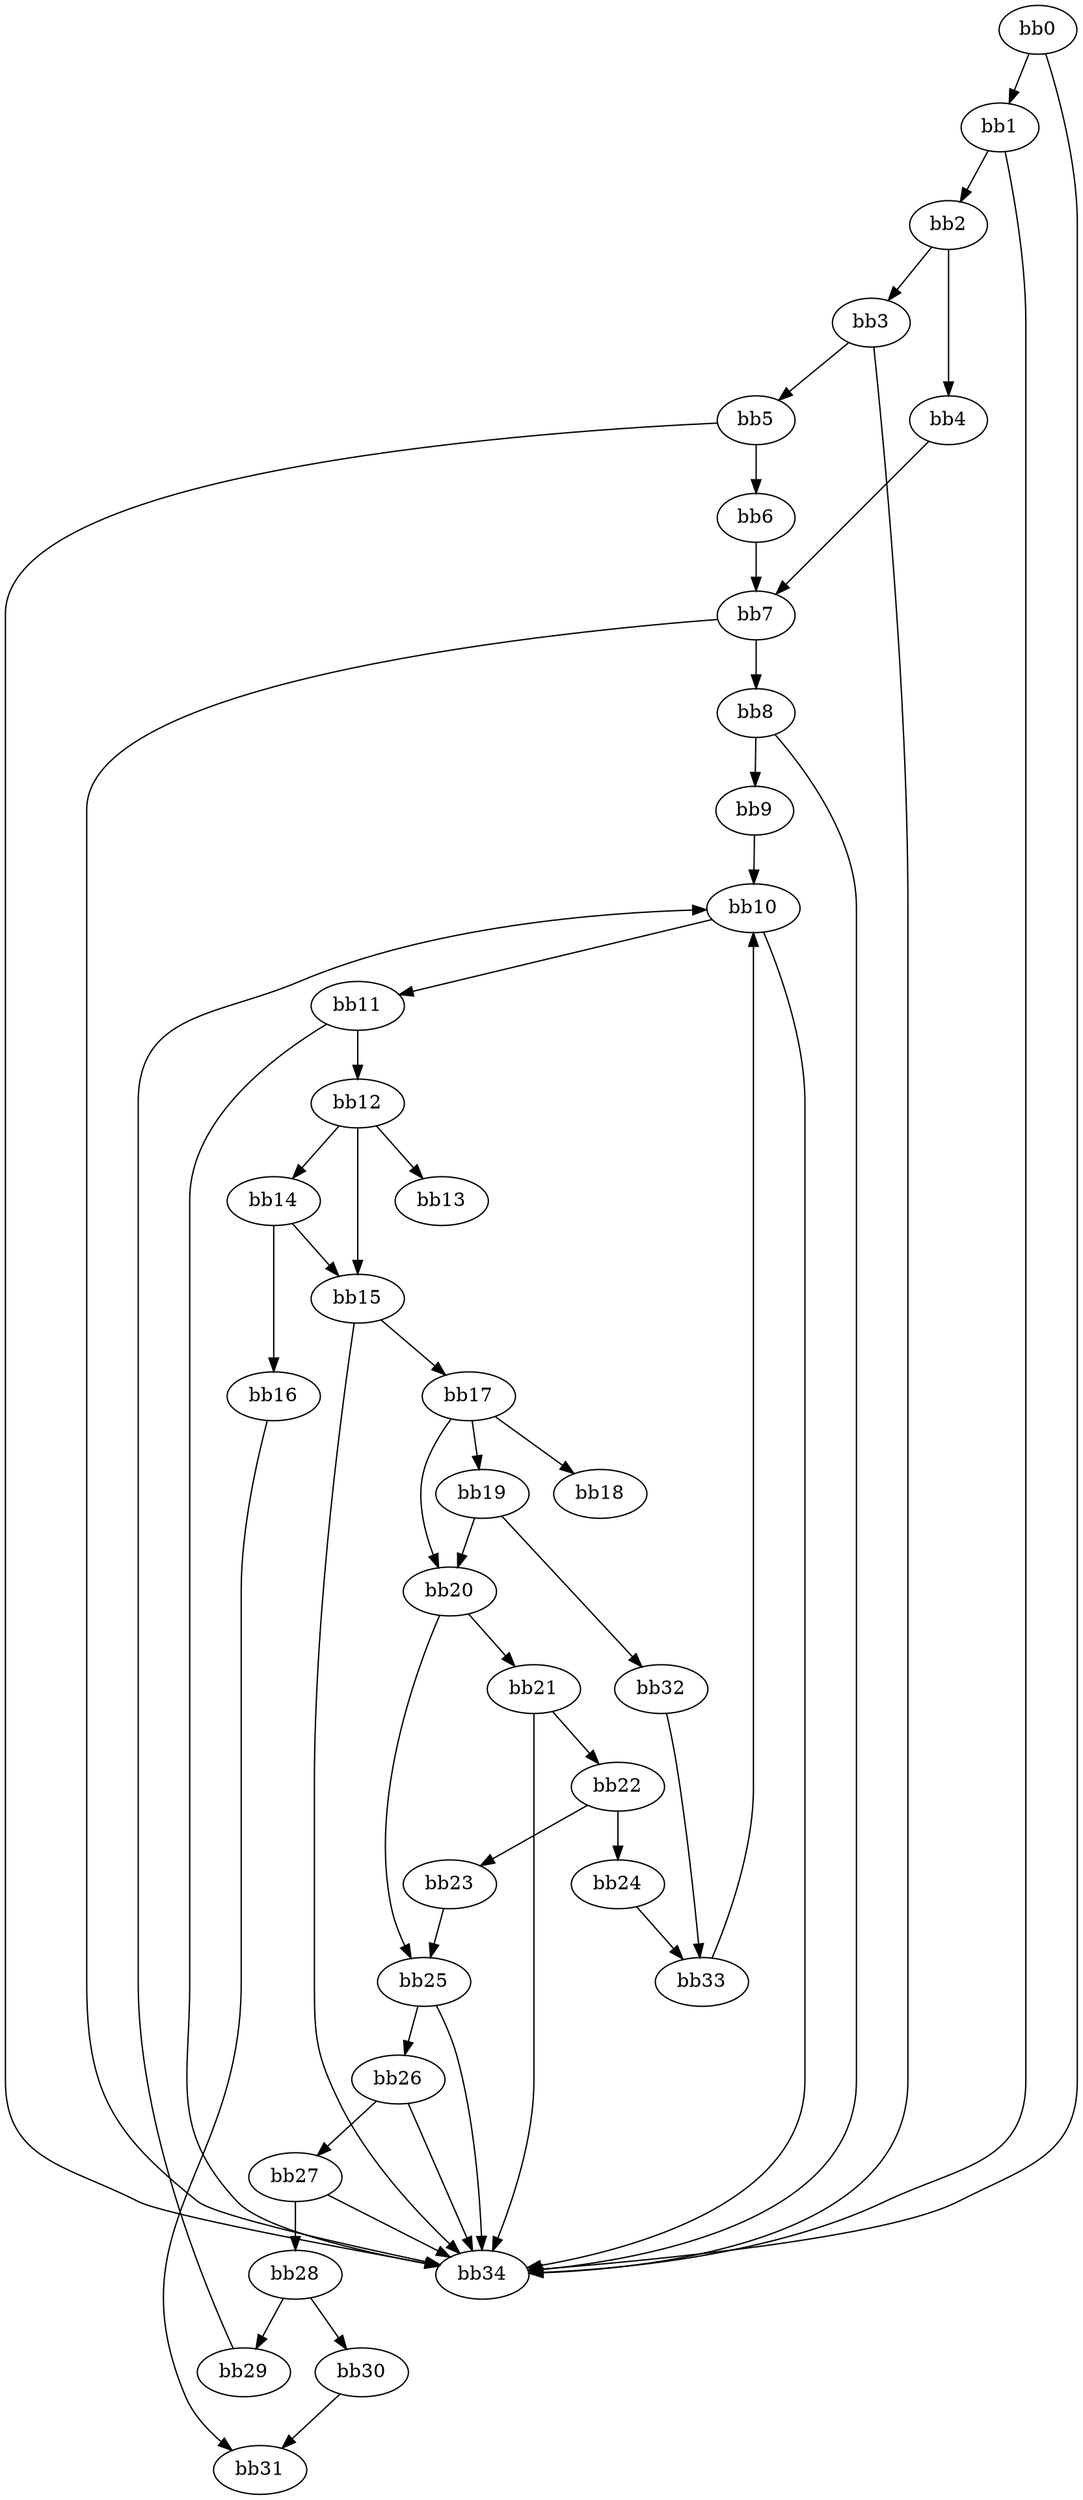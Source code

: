 digraph {
    0 [ label = "bb0\l" ]
    1 [ label = "bb1\l" ]
    2 [ label = "bb2\l" ]
    3 [ label = "bb3\l" ]
    4 [ label = "bb4\l" ]
    5 [ label = "bb5\l" ]
    6 [ label = "bb6\l" ]
    7 [ label = "bb7\l" ]
    8 [ label = "bb8\l" ]
    9 [ label = "bb9\l" ]
    10 [ label = "bb10\l" ]
    11 [ label = "bb11\l" ]
    12 [ label = "bb12\l" ]
    13 [ label = "bb13\l" ]
    14 [ label = "bb14\l" ]
    15 [ label = "bb15\l" ]
    16 [ label = "bb16\l" ]
    17 [ label = "bb17\l" ]
    18 [ label = "bb18\l" ]
    19 [ label = "bb19\l" ]
    20 [ label = "bb20\l" ]
    21 [ label = "bb21\l" ]
    22 [ label = "bb22\l" ]
    23 [ label = "bb23\l" ]
    24 [ label = "bb24\l" ]
    25 [ label = "bb25\l" ]
    26 [ label = "bb26\l" ]
    27 [ label = "bb27\l" ]
    28 [ label = "bb28\l" ]
    29 [ label = "bb29\l" ]
    30 [ label = "bb30\l" ]
    31 [ label = "bb31\l" ]
    32 [ label = "bb32\l" ]
    33 [ label = "bb33\l" ]
    34 [ label = "bb34\l" ]
    0 -> 1 [ ]
    0 -> 34 [ ]
    1 -> 2 [ ]
    1 -> 34 [ ]
    2 -> 3 [ ]
    2 -> 4 [ ]
    3 -> 5 [ ]
    3 -> 34 [ ]
    4 -> 7 [ ]
    5 -> 6 [ ]
    5 -> 34 [ ]
    6 -> 7 [ ]
    7 -> 8 [ ]
    7 -> 34 [ ]
    8 -> 9 [ ]
    8 -> 34 [ ]
    9 -> 10 [ ]
    10 -> 11 [ ]
    10 -> 34 [ ]
    11 -> 12 [ ]
    11 -> 34 [ ]
    12 -> 13 [ ]
    12 -> 14 [ ]
    12 -> 15 [ ]
    14 -> 15 [ ]
    14 -> 16 [ ]
    15 -> 17 [ ]
    15 -> 34 [ ]
    16 -> 31 [ ]
    17 -> 18 [ ]
    17 -> 19 [ ]
    17 -> 20 [ ]
    19 -> 20 [ ]
    19 -> 32 [ ]
    20 -> 21 [ ]
    20 -> 25 [ ]
    21 -> 22 [ ]
    21 -> 34 [ ]
    22 -> 23 [ ]
    22 -> 24 [ ]
    23 -> 25 [ ]
    24 -> 33 [ ]
    25 -> 26 [ ]
    25 -> 34 [ ]
    26 -> 27 [ ]
    26 -> 34 [ ]
    27 -> 28 [ ]
    27 -> 34 [ ]
    28 -> 29 [ ]
    28 -> 30 [ ]
    29 -> 10 [ ]
    30 -> 31 [ ]
    32 -> 33 [ ]
    33 -> 10 [ ]
}

